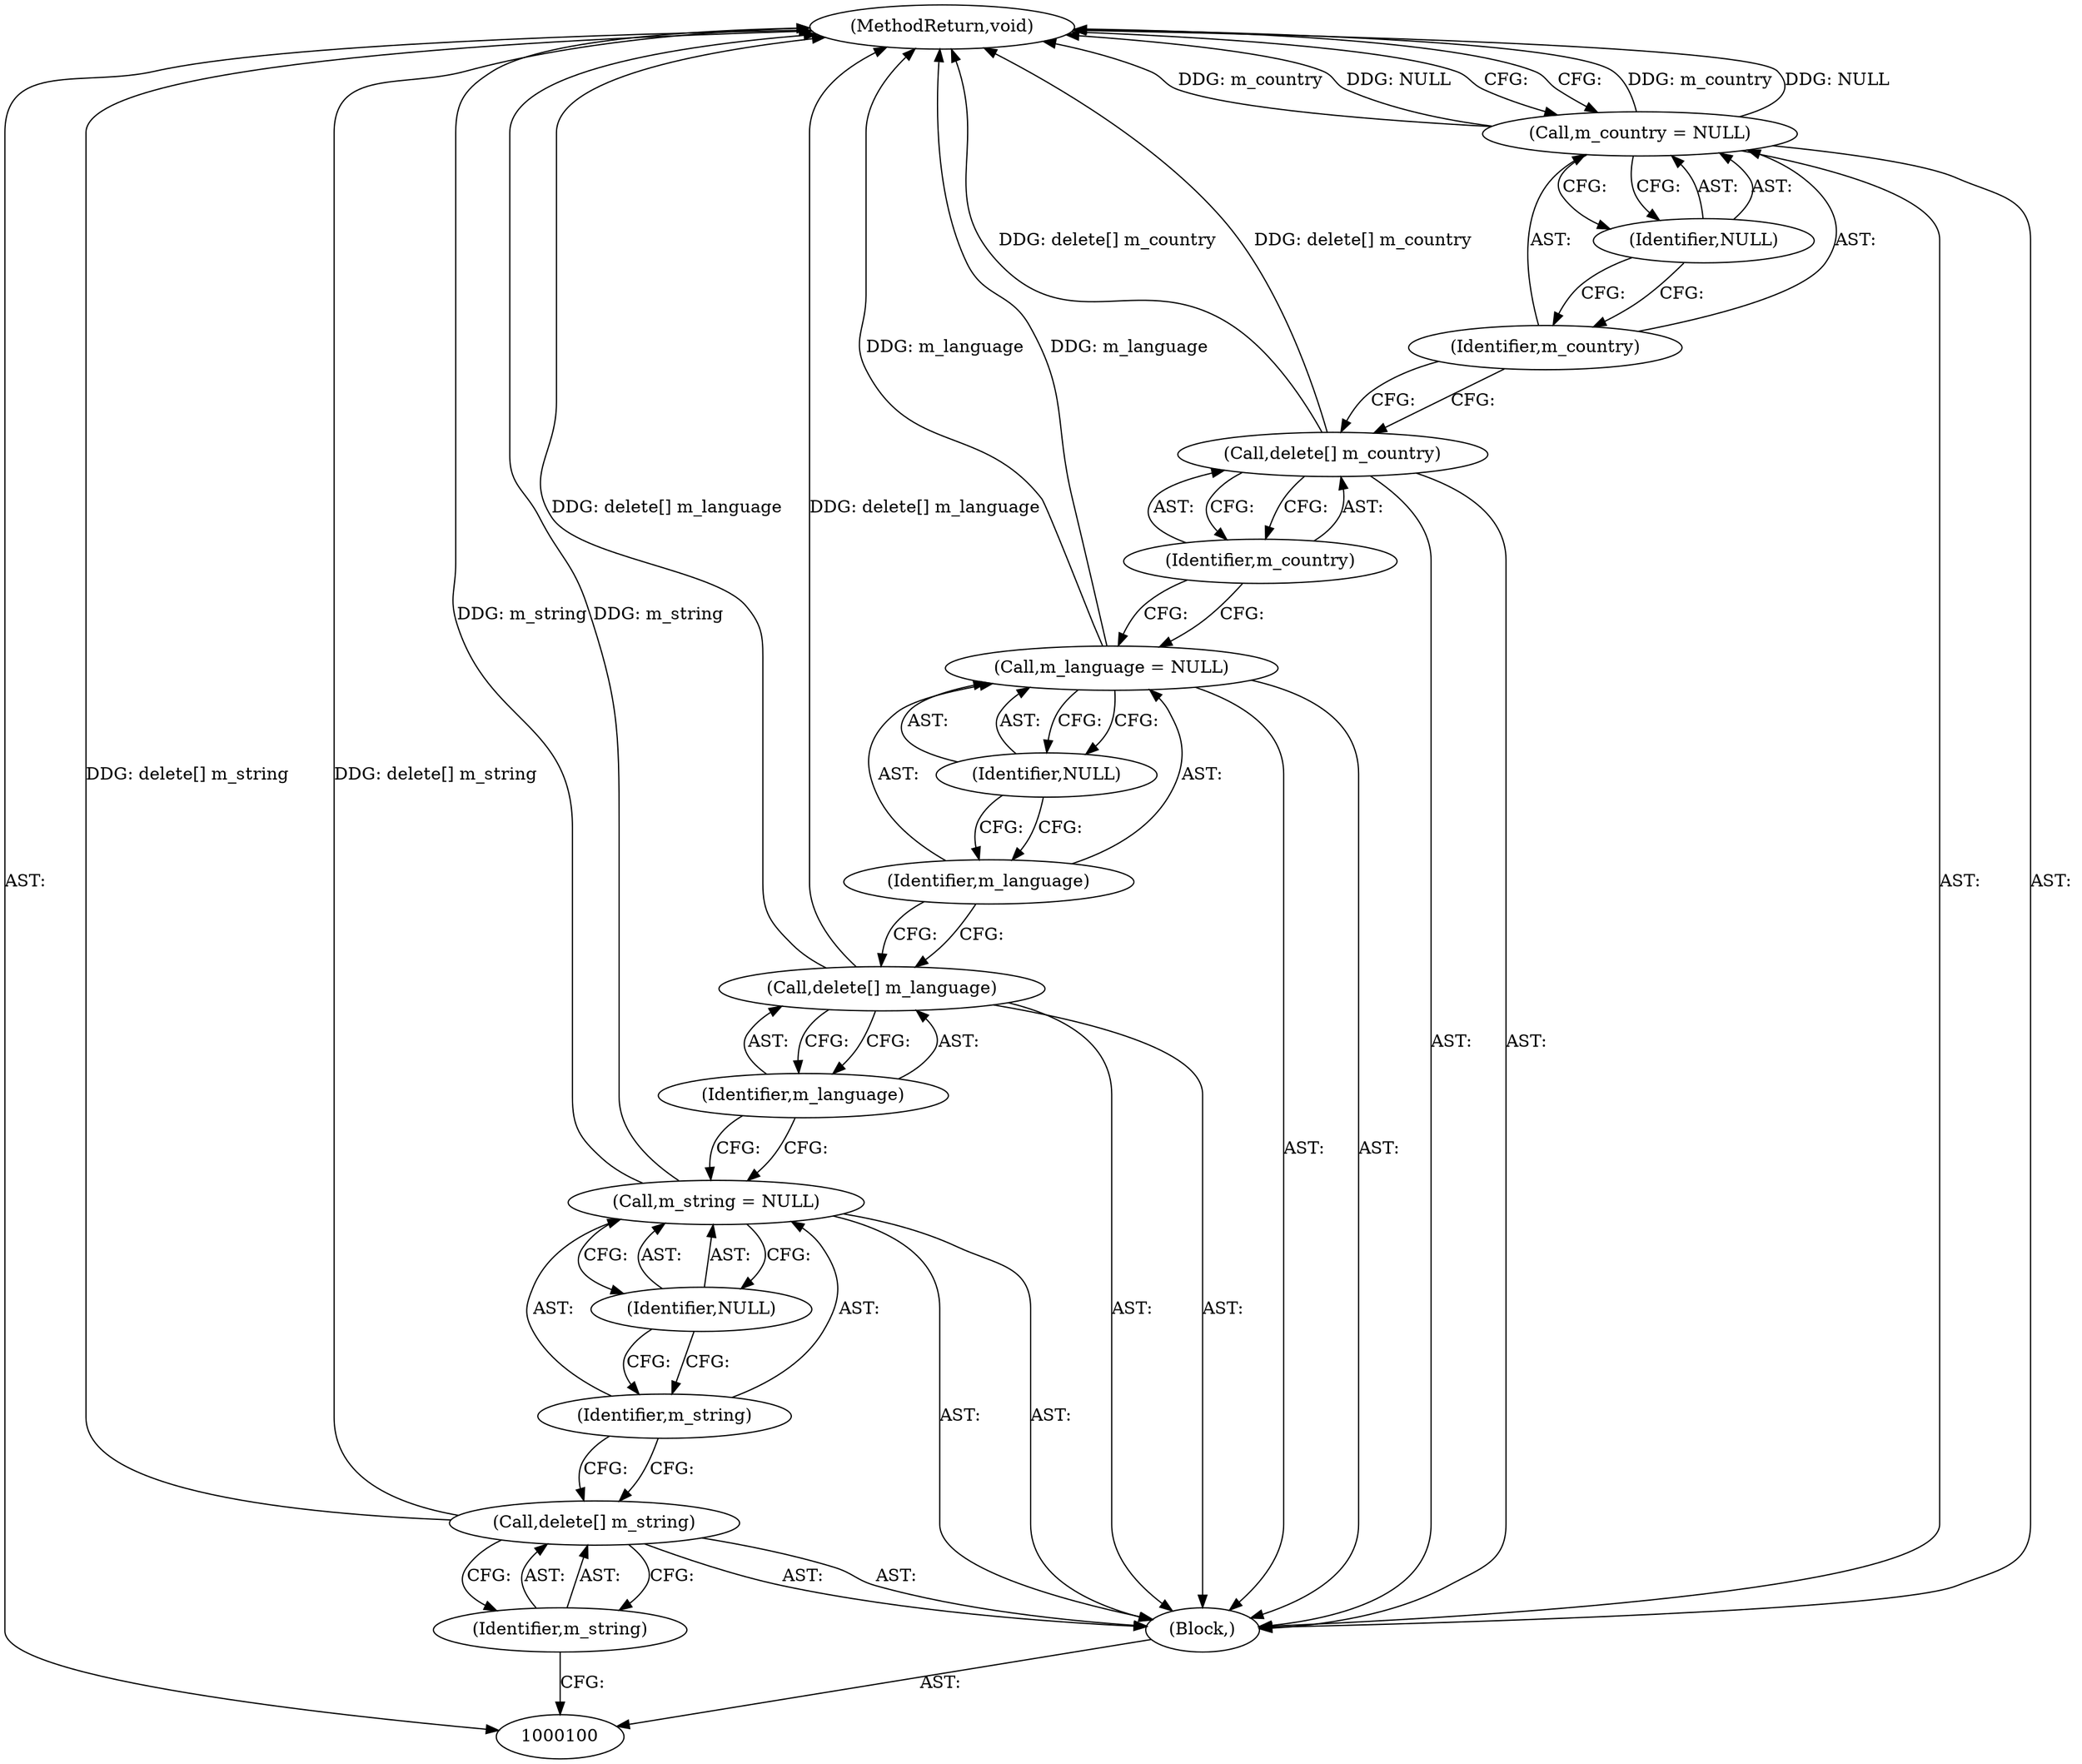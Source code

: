 digraph "1_Android_04839626ed859623901ebd3a5fd483982186b59d_8" {
"1000117" [label="(MethodReturn,void)"];
"1000101" [label="(Block,)"];
"1000103" [label="(Identifier,m_string)"];
"1000102" [label="(Call,delete[] m_string)"];
"1000106" [label="(Identifier,NULL)"];
"1000104" [label="(Call,m_string = NULL)"];
"1000105" [label="(Identifier,m_string)"];
"1000108" [label="(Identifier,m_language)"];
"1000107" [label="(Call,delete[] m_language)"];
"1000111" [label="(Identifier,NULL)"];
"1000109" [label="(Call,m_language = NULL)"];
"1000110" [label="(Identifier,m_language)"];
"1000113" [label="(Identifier,m_country)"];
"1000112" [label="(Call,delete[] m_country)"];
"1000116" [label="(Identifier,NULL)"];
"1000114" [label="(Call,m_country = NULL)"];
"1000115" [label="(Identifier,m_country)"];
"1000117" -> "1000100"  [label="AST: "];
"1000117" -> "1000114"  [label="CFG: "];
"1000107" -> "1000117"  [label="DDG: delete[] m_language"];
"1000104" -> "1000117"  [label="DDG: m_string"];
"1000114" -> "1000117"  [label="DDG: m_country"];
"1000114" -> "1000117"  [label="DDG: NULL"];
"1000109" -> "1000117"  [label="DDG: m_language"];
"1000102" -> "1000117"  [label="DDG: delete[] m_string"];
"1000112" -> "1000117"  [label="DDG: delete[] m_country"];
"1000101" -> "1000100"  [label="AST: "];
"1000102" -> "1000101"  [label="AST: "];
"1000104" -> "1000101"  [label="AST: "];
"1000107" -> "1000101"  [label="AST: "];
"1000109" -> "1000101"  [label="AST: "];
"1000112" -> "1000101"  [label="AST: "];
"1000114" -> "1000101"  [label="AST: "];
"1000103" -> "1000102"  [label="AST: "];
"1000103" -> "1000100"  [label="CFG: "];
"1000102" -> "1000103"  [label="CFG: "];
"1000102" -> "1000101"  [label="AST: "];
"1000102" -> "1000103"  [label="CFG: "];
"1000103" -> "1000102"  [label="AST: "];
"1000105" -> "1000102"  [label="CFG: "];
"1000102" -> "1000117"  [label="DDG: delete[] m_string"];
"1000106" -> "1000104"  [label="AST: "];
"1000106" -> "1000105"  [label="CFG: "];
"1000104" -> "1000106"  [label="CFG: "];
"1000104" -> "1000101"  [label="AST: "];
"1000104" -> "1000106"  [label="CFG: "];
"1000105" -> "1000104"  [label="AST: "];
"1000106" -> "1000104"  [label="AST: "];
"1000108" -> "1000104"  [label="CFG: "];
"1000104" -> "1000117"  [label="DDG: m_string"];
"1000105" -> "1000104"  [label="AST: "];
"1000105" -> "1000102"  [label="CFG: "];
"1000106" -> "1000105"  [label="CFG: "];
"1000108" -> "1000107"  [label="AST: "];
"1000108" -> "1000104"  [label="CFG: "];
"1000107" -> "1000108"  [label="CFG: "];
"1000107" -> "1000101"  [label="AST: "];
"1000107" -> "1000108"  [label="CFG: "];
"1000108" -> "1000107"  [label="AST: "];
"1000110" -> "1000107"  [label="CFG: "];
"1000107" -> "1000117"  [label="DDG: delete[] m_language"];
"1000111" -> "1000109"  [label="AST: "];
"1000111" -> "1000110"  [label="CFG: "];
"1000109" -> "1000111"  [label="CFG: "];
"1000109" -> "1000101"  [label="AST: "];
"1000109" -> "1000111"  [label="CFG: "];
"1000110" -> "1000109"  [label="AST: "];
"1000111" -> "1000109"  [label="AST: "];
"1000113" -> "1000109"  [label="CFG: "];
"1000109" -> "1000117"  [label="DDG: m_language"];
"1000110" -> "1000109"  [label="AST: "];
"1000110" -> "1000107"  [label="CFG: "];
"1000111" -> "1000110"  [label="CFG: "];
"1000113" -> "1000112"  [label="AST: "];
"1000113" -> "1000109"  [label="CFG: "];
"1000112" -> "1000113"  [label="CFG: "];
"1000112" -> "1000101"  [label="AST: "];
"1000112" -> "1000113"  [label="CFG: "];
"1000113" -> "1000112"  [label="AST: "];
"1000115" -> "1000112"  [label="CFG: "];
"1000112" -> "1000117"  [label="DDG: delete[] m_country"];
"1000116" -> "1000114"  [label="AST: "];
"1000116" -> "1000115"  [label="CFG: "];
"1000114" -> "1000116"  [label="CFG: "];
"1000114" -> "1000101"  [label="AST: "];
"1000114" -> "1000116"  [label="CFG: "];
"1000115" -> "1000114"  [label="AST: "];
"1000116" -> "1000114"  [label="AST: "];
"1000117" -> "1000114"  [label="CFG: "];
"1000114" -> "1000117"  [label="DDG: m_country"];
"1000114" -> "1000117"  [label="DDG: NULL"];
"1000115" -> "1000114"  [label="AST: "];
"1000115" -> "1000112"  [label="CFG: "];
"1000116" -> "1000115"  [label="CFG: "];
}
